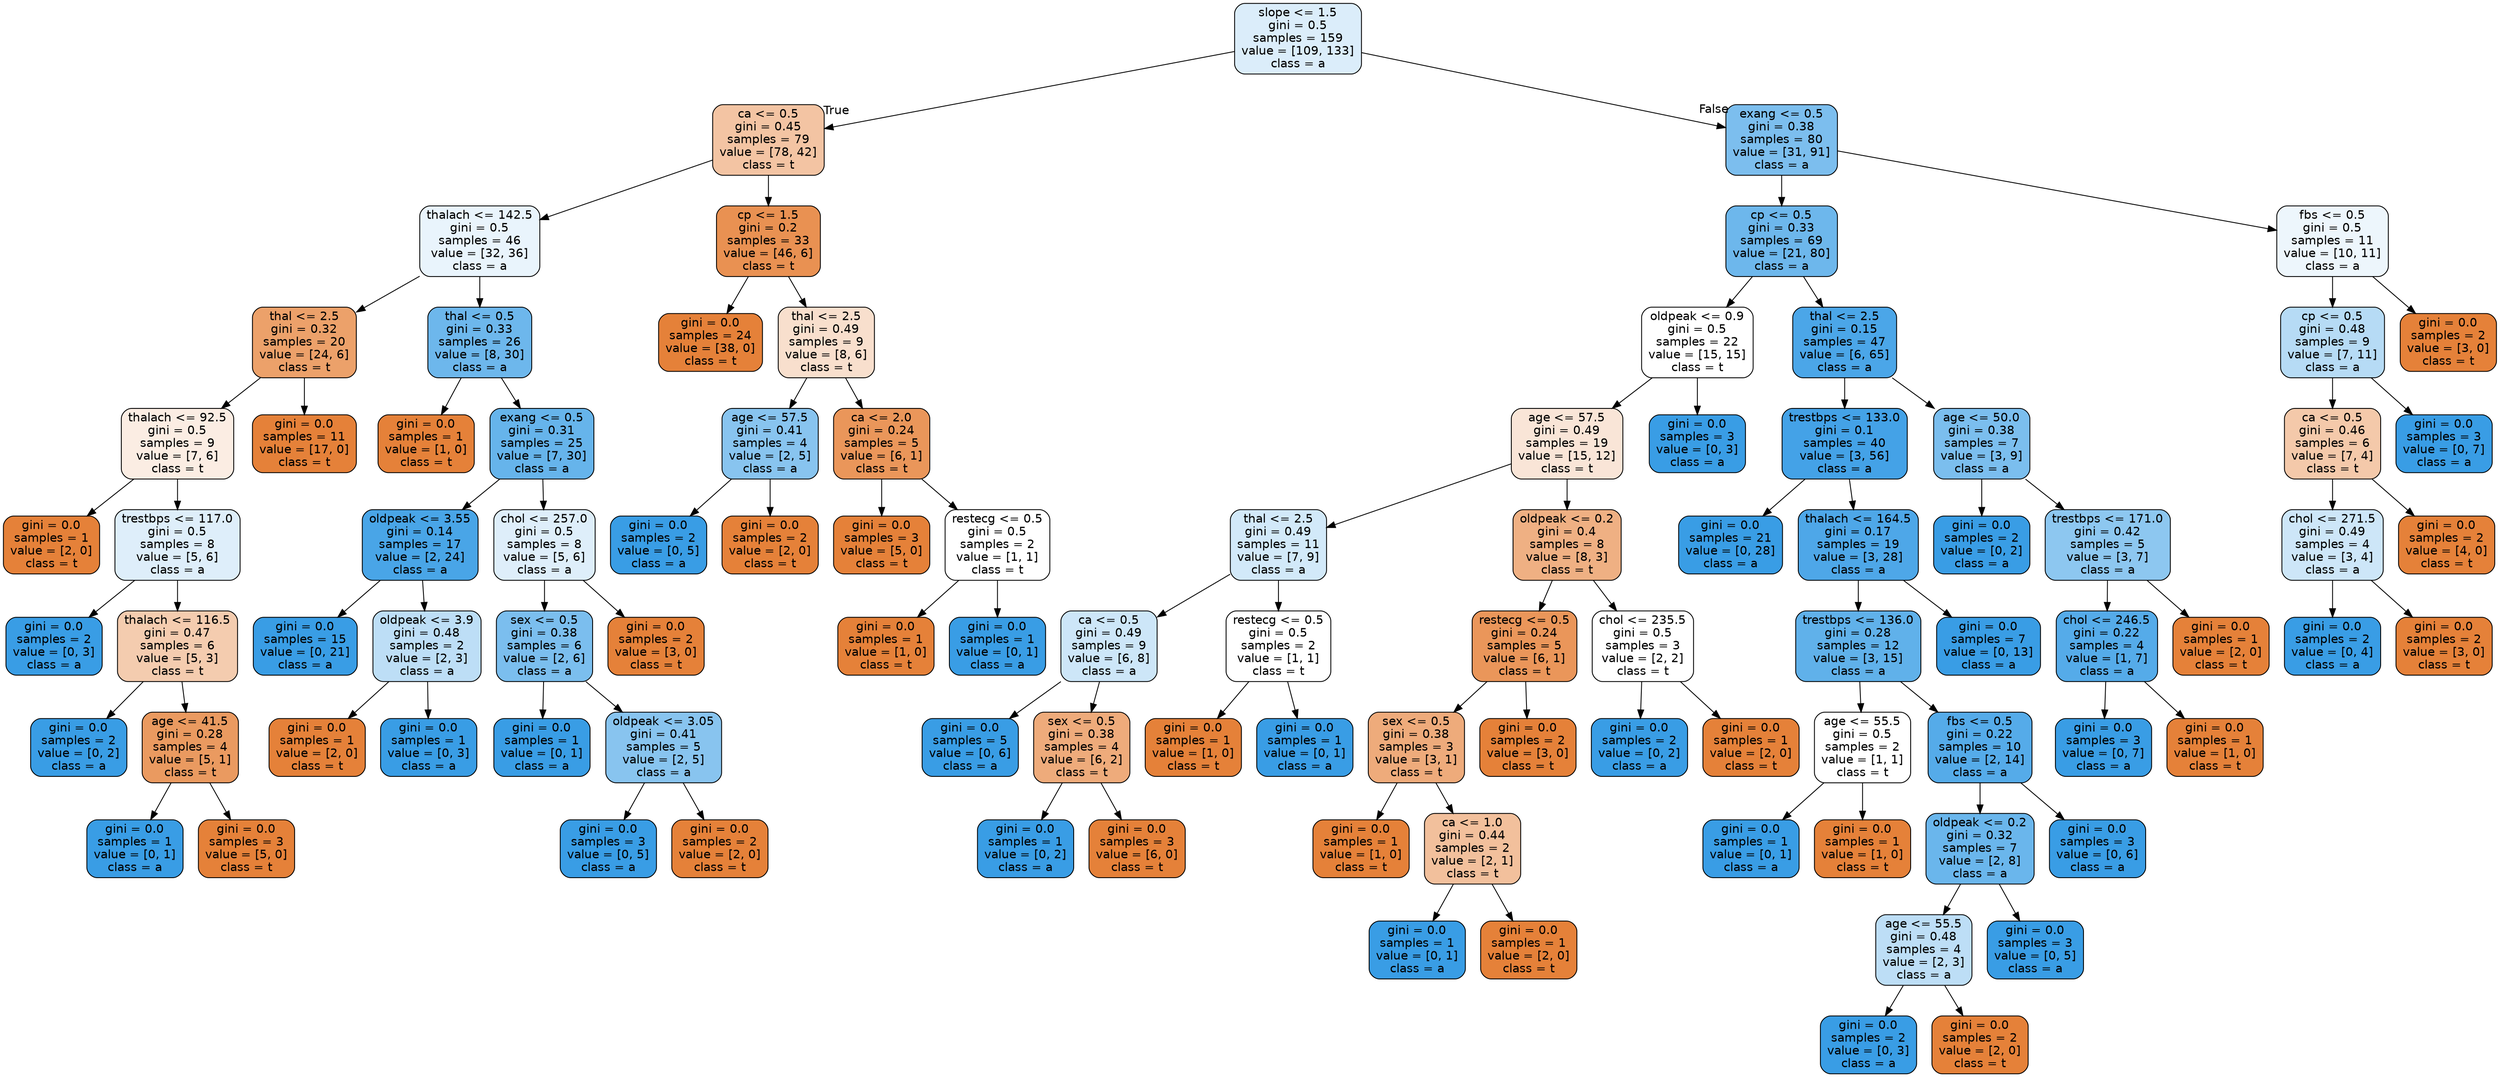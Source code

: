 digraph Tree {
node [shape=box, style="filled, rounded", color="black", fontname=helvetica] ;
edge [fontname=helvetica] ;
0 [label="slope <= 1.5\ngini = 0.5\nsamples = 159\nvalue = [109, 133]\nclass = a", fillcolor="#399de52e"] ;
1 [label="ca <= 0.5\ngini = 0.45\nsamples = 79\nvalue = [78, 42]\nclass = t", fillcolor="#e5813976"] ;
0 -> 1 [labeldistance=2.5, labelangle=45, headlabel="True"] ;
2 [label="thalach <= 142.5\ngini = 0.5\nsamples = 46\nvalue = [32, 36]\nclass = a", fillcolor="#399de51c"] ;
1 -> 2 ;
3 [label="thal <= 2.5\ngini = 0.32\nsamples = 20\nvalue = [24, 6]\nclass = t", fillcolor="#e58139bf"] ;
2 -> 3 ;
4 [label="thalach <= 92.5\ngini = 0.5\nsamples = 9\nvalue = [7, 6]\nclass = t", fillcolor="#e5813924"] ;
3 -> 4 ;
5 [label="gini = 0.0\nsamples = 1\nvalue = [2, 0]\nclass = t", fillcolor="#e58139ff"] ;
4 -> 5 ;
6 [label="trestbps <= 117.0\ngini = 0.5\nsamples = 8\nvalue = [5, 6]\nclass = a", fillcolor="#399de52a"] ;
4 -> 6 ;
7 [label="gini = 0.0\nsamples = 2\nvalue = [0, 3]\nclass = a", fillcolor="#399de5ff"] ;
6 -> 7 ;
8 [label="thalach <= 116.5\ngini = 0.47\nsamples = 6\nvalue = [5, 3]\nclass = t", fillcolor="#e5813966"] ;
6 -> 8 ;
9 [label="gini = 0.0\nsamples = 2\nvalue = [0, 2]\nclass = a", fillcolor="#399de5ff"] ;
8 -> 9 ;
10 [label="age <= 41.5\ngini = 0.28\nsamples = 4\nvalue = [5, 1]\nclass = t", fillcolor="#e58139cc"] ;
8 -> 10 ;
11 [label="gini = 0.0\nsamples = 1\nvalue = [0, 1]\nclass = a", fillcolor="#399de5ff"] ;
10 -> 11 ;
12 [label="gini = 0.0\nsamples = 3\nvalue = [5, 0]\nclass = t", fillcolor="#e58139ff"] ;
10 -> 12 ;
13 [label="gini = 0.0\nsamples = 11\nvalue = [17, 0]\nclass = t", fillcolor="#e58139ff"] ;
3 -> 13 ;
14 [label="thal <= 0.5\ngini = 0.33\nsamples = 26\nvalue = [8, 30]\nclass = a", fillcolor="#399de5bb"] ;
2 -> 14 ;
15 [label="gini = 0.0\nsamples = 1\nvalue = [1, 0]\nclass = t", fillcolor="#e58139ff"] ;
14 -> 15 ;
16 [label="exang <= 0.5\ngini = 0.31\nsamples = 25\nvalue = [7, 30]\nclass = a", fillcolor="#399de5c4"] ;
14 -> 16 ;
17 [label="oldpeak <= 3.55\ngini = 0.14\nsamples = 17\nvalue = [2, 24]\nclass = a", fillcolor="#399de5ea"] ;
16 -> 17 ;
18 [label="gini = 0.0\nsamples = 15\nvalue = [0, 21]\nclass = a", fillcolor="#399de5ff"] ;
17 -> 18 ;
19 [label="oldpeak <= 3.9\ngini = 0.48\nsamples = 2\nvalue = [2, 3]\nclass = a", fillcolor="#399de555"] ;
17 -> 19 ;
20 [label="gini = 0.0\nsamples = 1\nvalue = [2, 0]\nclass = t", fillcolor="#e58139ff"] ;
19 -> 20 ;
21 [label="gini = 0.0\nsamples = 1\nvalue = [0, 3]\nclass = a", fillcolor="#399de5ff"] ;
19 -> 21 ;
22 [label="chol <= 257.0\ngini = 0.5\nsamples = 8\nvalue = [5, 6]\nclass = a", fillcolor="#399de52a"] ;
16 -> 22 ;
23 [label="sex <= 0.5\ngini = 0.38\nsamples = 6\nvalue = [2, 6]\nclass = a", fillcolor="#399de5aa"] ;
22 -> 23 ;
24 [label="gini = 0.0\nsamples = 1\nvalue = [0, 1]\nclass = a", fillcolor="#399de5ff"] ;
23 -> 24 ;
25 [label="oldpeak <= 3.05\ngini = 0.41\nsamples = 5\nvalue = [2, 5]\nclass = a", fillcolor="#399de599"] ;
23 -> 25 ;
26 [label="gini = 0.0\nsamples = 3\nvalue = [0, 5]\nclass = a", fillcolor="#399de5ff"] ;
25 -> 26 ;
27 [label="gini = 0.0\nsamples = 2\nvalue = [2, 0]\nclass = t", fillcolor="#e58139ff"] ;
25 -> 27 ;
28 [label="gini = 0.0\nsamples = 2\nvalue = [3, 0]\nclass = t", fillcolor="#e58139ff"] ;
22 -> 28 ;
29 [label="cp <= 1.5\ngini = 0.2\nsamples = 33\nvalue = [46, 6]\nclass = t", fillcolor="#e58139de"] ;
1 -> 29 ;
30 [label="gini = 0.0\nsamples = 24\nvalue = [38, 0]\nclass = t", fillcolor="#e58139ff"] ;
29 -> 30 ;
31 [label="thal <= 2.5\ngini = 0.49\nsamples = 9\nvalue = [8, 6]\nclass = t", fillcolor="#e5813940"] ;
29 -> 31 ;
32 [label="age <= 57.5\ngini = 0.41\nsamples = 4\nvalue = [2, 5]\nclass = a", fillcolor="#399de599"] ;
31 -> 32 ;
33 [label="gini = 0.0\nsamples = 2\nvalue = [0, 5]\nclass = a", fillcolor="#399de5ff"] ;
32 -> 33 ;
34 [label="gini = 0.0\nsamples = 2\nvalue = [2, 0]\nclass = t", fillcolor="#e58139ff"] ;
32 -> 34 ;
35 [label="ca <= 2.0\ngini = 0.24\nsamples = 5\nvalue = [6, 1]\nclass = t", fillcolor="#e58139d4"] ;
31 -> 35 ;
36 [label="gini = 0.0\nsamples = 3\nvalue = [5, 0]\nclass = t", fillcolor="#e58139ff"] ;
35 -> 36 ;
37 [label="restecg <= 0.5\ngini = 0.5\nsamples = 2\nvalue = [1, 1]\nclass = t", fillcolor="#e5813900"] ;
35 -> 37 ;
38 [label="gini = 0.0\nsamples = 1\nvalue = [1, 0]\nclass = t", fillcolor="#e58139ff"] ;
37 -> 38 ;
39 [label="gini = 0.0\nsamples = 1\nvalue = [0, 1]\nclass = a", fillcolor="#399de5ff"] ;
37 -> 39 ;
40 [label="exang <= 0.5\ngini = 0.38\nsamples = 80\nvalue = [31, 91]\nclass = a", fillcolor="#399de5a8"] ;
0 -> 40 [labeldistance=2.5, labelangle=-45, headlabel="False"] ;
41 [label="cp <= 0.5\ngini = 0.33\nsamples = 69\nvalue = [21, 80]\nclass = a", fillcolor="#399de5bc"] ;
40 -> 41 ;
42 [label="oldpeak <= 0.9\ngini = 0.5\nsamples = 22\nvalue = [15, 15]\nclass = t", fillcolor="#e5813900"] ;
41 -> 42 ;
43 [label="age <= 57.5\ngini = 0.49\nsamples = 19\nvalue = [15, 12]\nclass = t", fillcolor="#e5813933"] ;
42 -> 43 ;
44 [label="thal <= 2.5\ngini = 0.49\nsamples = 11\nvalue = [7, 9]\nclass = a", fillcolor="#399de539"] ;
43 -> 44 ;
45 [label="ca <= 0.5\ngini = 0.49\nsamples = 9\nvalue = [6, 8]\nclass = a", fillcolor="#399de540"] ;
44 -> 45 ;
46 [label="gini = 0.0\nsamples = 5\nvalue = [0, 6]\nclass = a", fillcolor="#399de5ff"] ;
45 -> 46 ;
47 [label="sex <= 0.5\ngini = 0.38\nsamples = 4\nvalue = [6, 2]\nclass = t", fillcolor="#e58139aa"] ;
45 -> 47 ;
48 [label="gini = 0.0\nsamples = 1\nvalue = [0, 2]\nclass = a", fillcolor="#399de5ff"] ;
47 -> 48 ;
49 [label="gini = 0.0\nsamples = 3\nvalue = [6, 0]\nclass = t", fillcolor="#e58139ff"] ;
47 -> 49 ;
50 [label="restecg <= 0.5\ngini = 0.5\nsamples = 2\nvalue = [1, 1]\nclass = t", fillcolor="#e5813900"] ;
44 -> 50 ;
51 [label="gini = 0.0\nsamples = 1\nvalue = [1, 0]\nclass = t", fillcolor="#e58139ff"] ;
50 -> 51 ;
52 [label="gini = 0.0\nsamples = 1\nvalue = [0, 1]\nclass = a", fillcolor="#399de5ff"] ;
50 -> 52 ;
53 [label="oldpeak <= 0.2\ngini = 0.4\nsamples = 8\nvalue = [8, 3]\nclass = t", fillcolor="#e581399f"] ;
43 -> 53 ;
54 [label="restecg <= 0.5\ngini = 0.24\nsamples = 5\nvalue = [6, 1]\nclass = t", fillcolor="#e58139d4"] ;
53 -> 54 ;
55 [label="sex <= 0.5\ngini = 0.38\nsamples = 3\nvalue = [3, 1]\nclass = t", fillcolor="#e58139aa"] ;
54 -> 55 ;
56 [label="gini = 0.0\nsamples = 1\nvalue = [1, 0]\nclass = t", fillcolor="#e58139ff"] ;
55 -> 56 ;
57 [label="ca <= 1.0\ngini = 0.44\nsamples = 2\nvalue = [2, 1]\nclass = t", fillcolor="#e581397f"] ;
55 -> 57 ;
58 [label="gini = 0.0\nsamples = 1\nvalue = [0, 1]\nclass = a", fillcolor="#399de5ff"] ;
57 -> 58 ;
59 [label="gini = 0.0\nsamples = 1\nvalue = [2, 0]\nclass = t", fillcolor="#e58139ff"] ;
57 -> 59 ;
60 [label="gini = 0.0\nsamples = 2\nvalue = [3, 0]\nclass = t", fillcolor="#e58139ff"] ;
54 -> 60 ;
61 [label="chol <= 235.5\ngini = 0.5\nsamples = 3\nvalue = [2, 2]\nclass = t", fillcolor="#e5813900"] ;
53 -> 61 ;
62 [label="gini = 0.0\nsamples = 2\nvalue = [0, 2]\nclass = a", fillcolor="#399de5ff"] ;
61 -> 62 ;
63 [label="gini = 0.0\nsamples = 1\nvalue = [2, 0]\nclass = t", fillcolor="#e58139ff"] ;
61 -> 63 ;
64 [label="gini = 0.0\nsamples = 3\nvalue = [0, 3]\nclass = a", fillcolor="#399de5ff"] ;
42 -> 64 ;
65 [label="thal <= 2.5\ngini = 0.15\nsamples = 47\nvalue = [6, 65]\nclass = a", fillcolor="#399de5e7"] ;
41 -> 65 ;
66 [label="trestbps <= 133.0\ngini = 0.1\nsamples = 40\nvalue = [3, 56]\nclass = a", fillcolor="#399de5f1"] ;
65 -> 66 ;
67 [label="gini = 0.0\nsamples = 21\nvalue = [0, 28]\nclass = a", fillcolor="#399de5ff"] ;
66 -> 67 ;
68 [label="thalach <= 164.5\ngini = 0.17\nsamples = 19\nvalue = [3, 28]\nclass = a", fillcolor="#399de5e4"] ;
66 -> 68 ;
69 [label="trestbps <= 136.0\ngini = 0.28\nsamples = 12\nvalue = [3, 15]\nclass = a", fillcolor="#399de5cc"] ;
68 -> 69 ;
70 [label="age <= 55.5\ngini = 0.5\nsamples = 2\nvalue = [1, 1]\nclass = t", fillcolor="#e5813900"] ;
69 -> 70 ;
71 [label="gini = 0.0\nsamples = 1\nvalue = [0, 1]\nclass = a", fillcolor="#399de5ff"] ;
70 -> 71 ;
72 [label="gini = 0.0\nsamples = 1\nvalue = [1, 0]\nclass = t", fillcolor="#e58139ff"] ;
70 -> 72 ;
73 [label="fbs <= 0.5\ngini = 0.22\nsamples = 10\nvalue = [2, 14]\nclass = a", fillcolor="#399de5db"] ;
69 -> 73 ;
74 [label="oldpeak <= 0.2\ngini = 0.32\nsamples = 7\nvalue = [2, 8]\nclass = a", fillcolor="#399de5bf"] ;
73 -> 74 ;
75 [label="age <= 55.5\ngini = 0.48\nsamples = 4\nvalue = [2, 3]\nclass = a", fillcolor="#399de555"] ;
74 -> 75 ;
76 [label="gini = 0.0\nsamples = 2\nvalue = [0, 3]\nclass = a", fillcolor="#399de5ff"] ;
75 -> 76 ;
77 [label="gini = 0.0\nsamples = 2\nvalue = [2, 0]\nclass = t", fillcolor="#e58139ff"] ;
75 -> 77 ;
78 [label="gini = 0.0\nsamples = 3\nvalue = [0, 5]\nclass = a", fillcolor="#399de5ff"] ;
74 -> 78 ;
79 [label="gini = 0.0\nsamples = 3\nvalue = [0, 6]\nclass = a", fillcolor="#399de5ff"] ;
73 -> 79 ;
80 [label="gini = 0.0\nsamples = 7\nvalue = [0, 13]\nclass = a", fillcolor="#399de5ff"] ;
68 -> 80 ;
81 [label="age <= 50.0\ngini = 0.38\nsamples = 7\nvalue = [3, 9]\nclass = a", fillcolor="#399de5aa"] ;
65 -> 81 ;
82 [label="gini = 0.0\nsamples = 2\nvalue = [0, 2]\nclass = a", fillcolor="#399de5ff"] ;
81 -> 82 ;
83 [label="trestbps <= 171.0\ngini = 0.42\nsamples = 5\nvalue = [3, 7]\nclass = a", fillcolor="#399de592"] ;
81 -> 83 ;
84 [label="chol <= 246.5\ngini = 0.22\nsamples = 4\nvalue = [1, 7]\nclass = a", fillcolor="#399de5db"] ;
83 -> 84 ;
85 [label="gini = 0.0\nsamples = 3\nvalue = [0, 7]\nclass = a", fillcolor="#399de5ff"] ;
84 -> 85 ;
86 [label="gini = 0.0\nsamples = 1\nvalue = [1, 0]\nclass = t", fillcolor="#e58139ff"] ;
84 -> 86 ;
87 [label="gini = 0.0\nsamples = 1\nvalue = [2, 0]\nclass = t", fillcolor="#e58139ff"] ;
83 -> 87 ;
88 [label="fbs <= 0.5\ngini = 0.5\nsamples = 11\nvalue = [10, 11]\nclass = a", fillcolor="#399de517"] ;
40 -> 88 ;
89 [label="cp <= 0.5\ngini = 0.48\nsamples = 9\nvalue = [7, 11]\nclass = a", fillcolor="#399de55d"] ;
88 -> 89 ;
90 [label="ca <= 0.5\ngini = 0.46\nsamples = 6\nvalue = [7, 4]\nclass = t", fillcolor="#e581396d"] ;
89 -> 90 ;
91 [label="chol <= 271.5\ngini = 0.49\nsamples = 4\nvalue = [3, 4]\nclass = a", fillcolor="#399de540"] ;
90 -> 91 ;
92 [label="gini = 0.0\nsamples = 2\nvalue = [0, 4]\nclass = a", fillcolor="#399de5ff"] ;
91 -> 92 ;
93 [label="gini = 0.0\nsamples = 2\nvalue = [3, 0]\nclass = t", fillcolor="#e58139ff"] ;
91 -> 93 ;
94 [label="gini = 0.0\nsamples = 2\nvalue = [4, 0]\nclass = t", fillcolor="#e58139ff"] ;
90 -> 94 ;
95 [label="gini = 0.0\nsamples = 3\nvalue = [0, 7]\nclass = a", fillcolor="#399de5ff"] ;
89 -> 95 ;
96 [label="gini = 0.0\nsamples = 2\nvalue = [3, 0]\nclass = t", fillcolor="#e58139ff"] ;
88 -> 96 ;
}